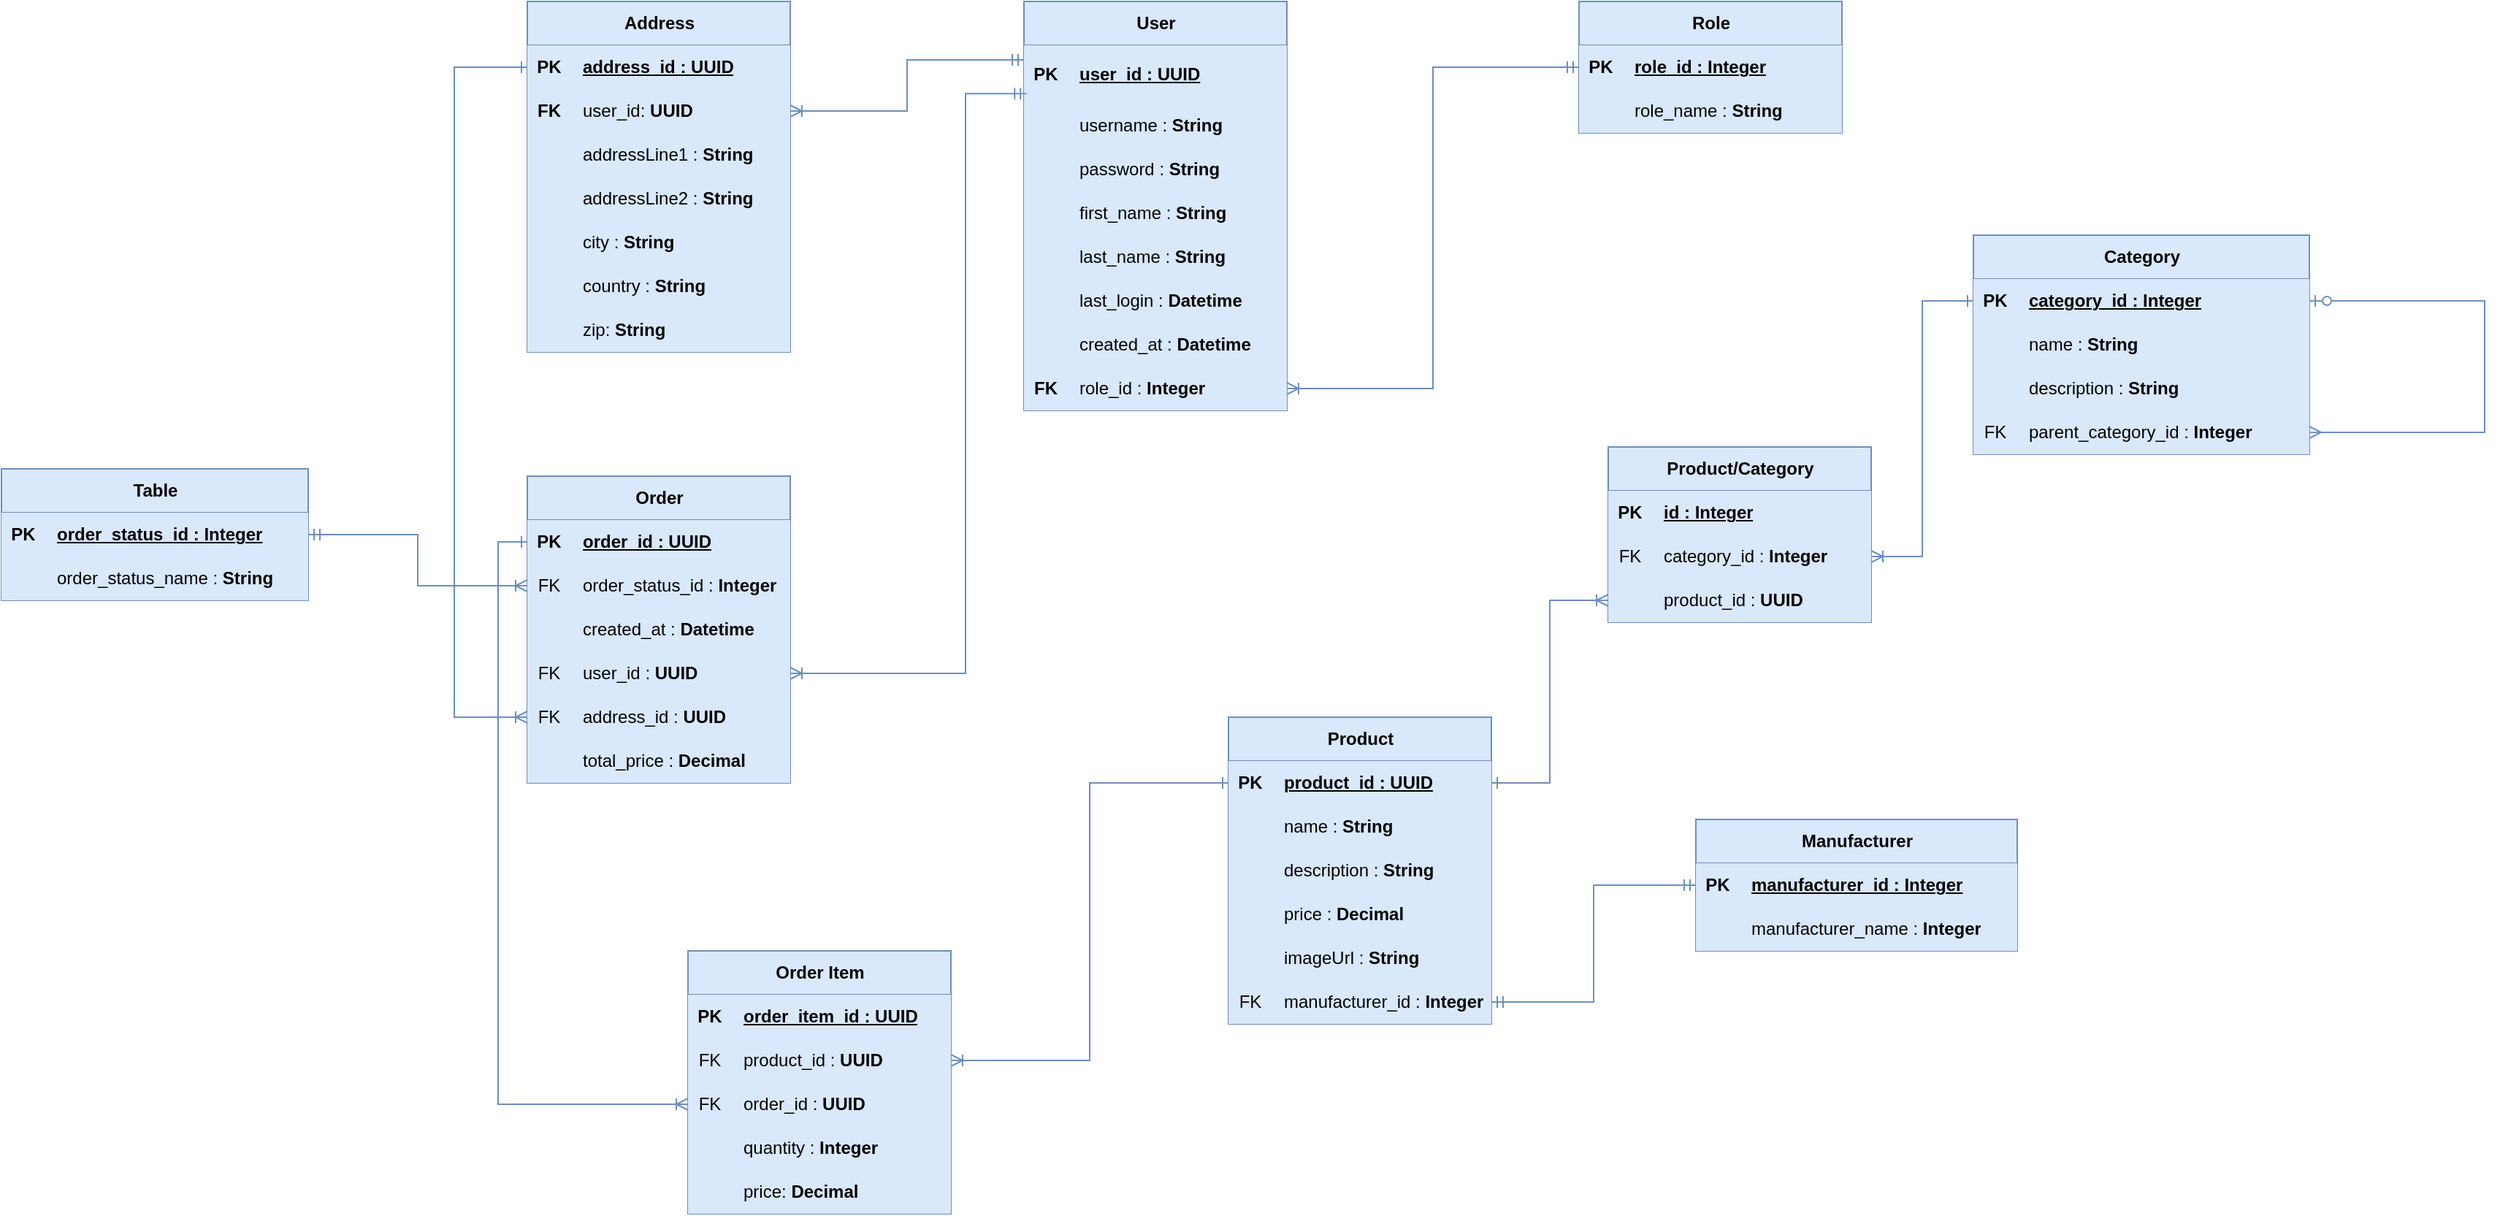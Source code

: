 <mxfile version="22.1.2" type="device">
  <diagram id="R2lEEEUBdFMjLlhIrx00" name="Page-1">
    <mxGraphModel dx="2330" dy="934" grid="1" gridSize="10" guides="1" tooltips="1" connect="1" arrows="1" fold="1" page="1" pageScale="1" pageWidth="850" pageHeight="1100" math="0" shadow="0" extFonts="Permanent Marker^https://fonts.googleapis.com/css?family=Permanent+Marker">
      <root>
        <mxCell id="0" />
        <mxCell id="1" parent="0" />
        <mxCell id="xrmhHp5twYnImBo54iN4-1" value="User" style="shape=table;startSize=30;container=1;collapsible=1;childLayout=tableLayout;fixedRows=1;rowLines=0;fontStyle=1;align=center;resizeLast=1;html=1;fillColor=#dae8fc;strokeColor=#6c8ebf;" parent="1" vertex="1">
          <mxGeometry x="80" y="100" width="180" height="280" as="geometry" />
        </mxCell>
        <mxCell id="xrmhHp5twYnImBo54iN4-2" value="" style="shape=tableRow;horizontal=0;startSize=0;swimlaneHead=0;swimlaneBody=0;fillColor=#dae8fc;collapsible=0;dropTarget=0;points=[[0,0.5],[1,0.5]];portConstraint=eastwest;top=0;left=0;right=0;bottom=1;strokeColor=#6c8ebf;" parent="xrmhHp5twYnImBo54iN4-1" vertex="1">
          <mxGeometry y="30" width="180" height="40" as="geometry" />
        </mxCell>
        <mxCell id="xrmhHp5twYnImBo54iN4-3" value="PK" style="shape=partialRectangle;connectable=0;fillColor=#dae8fc;top=0;left=0;bottom=0;right=0;fontStyle=1;overflow=hidden;whiteSpace=wrap;html=1;strokeColor=#6c8ebf;strokeWidth=3;" parent="xrmhHp5twYnImBo54iN4-2" vertex="1">
          <mxGeometry width="30" height="40" as="geometry">
            <mxRectangle width="30" height="40" as="alternateBounds" />
          </mxGeometry>
        </mxCell>
        <mxCell id="xrmhHp5twYnImBo54iN4-4" value="user_id : UUID" style="shape=partialRectangle;connectable=0;fillColor=#dae8fc;top=0;left=0;bottom=0;right=0;align=left;spacingLeft=6;fontStyle=5;overflow=hidden;whiteSpace=wrap;html=1;strokeColor=#6c8ebf;strokeWidth=3;" parent="xrmhHp5twYnImBo54iN4-2" vertex="1">
          <mxGeometry x="30" width="150" height="40" as="geometry">
            <mxRectangle width="150" height="40" as="alternateBounds" />
          </mxGeometry>
        </mxCell>
        <mxCell id="xrmhHp5twYnImBo54iN4-5" value="" style="shape=tableRow;horizontal=0;startSize=0;swimlaneHead=0;swimlaneBody=0;fillColor=#dae8fc;collapsible=0;dropTarget=0;points=[[0,0.5],[1,0.5]];portConstraint=eastwest;top=0;left=0;right=0;bottom=0;strokeColor=#6c8ebf;" parent="xrmhHp5twYnImBo54iN4-1" vertex="1">
          <mxGeometry y="70" width="180" height="30" as="geometry" />
        </mxCell>
        <mxCell id="xrmhHp5twYnImBo54iN4-6" value="" style="shape=partialRectangle;connectable=0;fillColor=#dae8fc;top=0;left=0;bottom=0;right=0;editable=1;overflow=hidden;whiteSpace=wrap;html=1;strokeColor=#6c8ebf;" parent="xrmhHp5twYnImBo54iN4-5" vertex="1">
          <mxGeometry width="30" height="30" as="geometry">
            <mxRectangle width="30" height="30" as="alternateBounds" />
          </mxGeometry>
        </mxCell>
        <mxCell id="xrmhHp5twYnImBo54iN4-7" value="username :&amp;nbsp;&lt;b&gt;String&lt;/b&gt;" style="shape=partialRectangle;connectable=0;fillColor=#dae8fc;top=0;left=0;bottom=0;right=0;align=left;spacingLeft=6;overflow=hidden;whiteSpace=wrap;html=1;strokeColor=#6c8ebf;" parent="xrmhHp5twYnImBo54iN4-5" vertex="1">
          <mxGeometry x="30" width="150" height="30" as="geometry">
            <mxRectangle width="150" height="30" as="alternateBounds" />
          </mxGeometry>
        </mxCell>
        <mxCell id="xrmhHp5twYnImBo54iN4-8" value="" style="shape=tableRow;horizontal=0;startSize=0;swimlaneHead=0;swimlaneBody=0;fillColor=#dae8fc;collapsible=0;dropTarget=0;points=[[0,0.5],[1,0.5]];portConstraint=eastwest;top=0;left=0;right=0;bottom=0;strokeColor=#6c8ebf;" parent="xrmhHp5twYnImBo54iN4-1" vertex="1">
          <mxGeometry y="100" width="180" height="30" as="geometry" />
        </mxCell>
        <mxCell id="xrmhHp5twYnImBo54iN4-9" value="" style="shape=partialRectangle;connectable=0;fillColor=#dae8fc;top=0;left=0;bottom=0;right=0;editable=1;overflow=hidden;whiteSpace=wrap;html=1;strokeColor=#6c8ebf;" parent="xrmhHp5twYnImBo54iN4-8" vertex="1">
          <mxGeometry width="30" height="30" as="geometry">
            <mxRectangle width="30" height="30" as="alternateBounds" />
          </mxGeometry>
        </mxCell>
        <mxCell id="xrmhHp5twYnImBo54iN4-10" value="password :&amp;nbsp;&lt;b&gt;String&lt;/b&gt;" style="shape=partialRectangle;connectable=0;fillColor=#dae8fc;top=0;left=0;bottom=0;right=0;align=left;spacingLeft=6;overflow=hidden;whiteSpace=wrap;html=1;strokeColor=#6c8ebf;" parent="xrmhHp5twYnImBo54iN4-8" vertex="1">
          <mxGeometry x="30" width="150" height="30" as="geometry">
            <mxRectangle width="150" height="30" as="alternateBounds" />
          </mxGeometry>
        </mxCell>
        <mxCell id="xrmhHp5twYnImBo54iN4-11" value="" style="shape=tableRow;horizontal=0;startSize=0;swimlaneHead=0;swimlaneBody=0;fillColor=#dae8fc;collapsible=0;dropTarget=0;points=[[0,0.5],[1,0.5]];portConstraint=eastwest;top=0;left=0;right=0;bottom=0;strokeColor=#6c8ebf;" parent="xrmhHp5twYnImBo54iN4-1" vertex="1">
          <mxGeometry y="130" width="180" height="30" as="geometry" />
        </mxCell>
        <mxCell id="xrmhHp5twYnImBo54iN4-12" value="" style="shape=partialRectangle;connectable=0;fillColor=#dae8fc;top=0;left=0;bottom=0;right=0;editable=1;overflow=hidden;whiteSpace=wrap;html=1;strokeColor=#6c8ebf;" parent="xrmhHp5twYnImBo54iN4-11" vertex="1">
          <mxGeometry width="30" height="30" as="geometry">
            <mxRectangle width="30" height="30" as="alternateBounds" />
          </mxGeometry>
        </mxCell>
        <mxCell id="xrmhHp5twYnImBo54iN4-13" value="first_name :&amp;nbsp;&lt;b&gt;String&lt;/b&gt;" style="shape=partialRectangle;connectable=0;fillColor=#dae8fc;top=0;left=0;bottom=0;right=0;align=left;spacingLeft=6;overflow=hidden;whiteSpace=wrap;html=1;strokeColor=#6c8ebf;" parent="xrmhHp5twYnImBo54iN4-11" vertex="1">
          <mxGeometry x="30" width="150" height="30" as="geometry">
            <mxRectangle width="150" height="30" as="alternateBounds" />
          </mxGeometry>
        </mxCell>
        <mxCell id="xrmhHp5twYnImBo54iN4-14" value="" style="shape=tableRow;horizontal=0;startSize=0;swimlaneHead=0;swimlaneBody=0;fillColor=#dae8fc;collapsible=0;dropTarget=0;points=[[0,0.5],[1,0.5]];portConstraint=eastwest;top=0;left=0;right=0;bottom=0;strokeColor=#6c8ebf;" parent="xrmhHp5twYnImBo54iN4-1" vertex="1">
          <mxGeometry y="160" width="180" height="30" as="geometry" />
        </mxCell>
        <mxCell id="xrmhHp5twYnImBo54iN4-15" value="" style="shape=partialRectangle;connectable=0;fillColor=#dae8fc;top=0;left=0;bottom=0;right=0;editable=1;overflow=hidden;whiteSpace=wrap;html=1;strokeColor=#6c8ebf;" parent="xrmhHp5twYnImBo54iN4-14" vertex="1">
          <mxGeometry width="30" height="30" as="geometry">
            <mxRectangle width="30" height="30" as="alternateBounds" />
          </mxGeometry>
        </mxCell>
        <mxCell id="xrmhHp5twYnImBo54iN4-16" value="last_name :&amp;nbsp;&lt;b&gt;String&lt;/b&gt;" style="shape=partialRectangle;connectable=0;fillColor=#dae8fc;top=0;left=0;bottom=0;right=0;align=left;spacingLeft=6;overflow=hidden;whiteSpace=wrap;html=1;strokeColor=#6c8ebf;" parent="xrmhHp5twYnImBo54iN4-14" vertex="1">
          <mxGeometry x="30" width="150" height="30" as="geometry">
            <mxRectangle width="150" height="30" as="alternateBounds" />
          </mxGeometry>
        </mxCell>
        <mxCell id="xrmhHp5twYnImBo54iN4-17" value="" style="shape=tableRow;horizontal=0;startSize=0;swimlaneHead=0;swimlaneBody=0;fillColor=#dae8fc;collapsible=0;dropTarget=0;points=[[0,0.5],[1,0.5]];portConstraint=eastwest;top=0;left=0;right=0;bottom=0;strokeColor=#6c8ebf;" parent="xrmhHp5twYnImBo54iN4-1" vertex="1">
          <mxGeometry y="190" width="180" height="30" as="geometry" />
        </mxCell>
        <mxCell id="xrmhHp5twYnImBo54iN4-18" value="" style="shape=partialRectangle;connectable=0;fillColor=#dae8fc;top=0;left=0;bottom=0;right=0;editable=1;overflow=hidden;whiteSpace=wrap;html=1;strokeColor=#6c8ebf;" parent="xrmhHp5twYnImBo54iN4-17" vertex="1">
          <mxGeometry width="30" height="30" as="geometry">
            <mxRectangle width="30" height="30" as="alternateBounds" />
          </mxGeometry>
        </mxCell>
        <mxCell id="xrmhHp5twYnImBo54iN4-19" value="last_login :&amp;nbsp;&lt;b&gt;Datetime&lt;/b&gt;" style="shape=partialRectangle;connectable=0;fillColor=#dae8fc;top=0;left=0;bottom=0;right=0;align=left;spacingLeft=6;overflow=hidden;whiteSpace=wrap;html=1;strokeColor=#6c8ebf;" parent="xrmhHp5twYnImBo54iN4-17" vertex="1">
          <mxGeometry x="30" width="150" height="30" as="geometry">
            <mxRectangle width="150" height="30" as="alternateBounds" />
          </mxGeometry>
        </mxCell>
        <mxCell id="xrmhHp5twYnImBo54iN4-20" value="" style="shape=tableRow;horizontal=0;startSize=0;swimlaneHead=0;swimlaneBody=0;fillColor=#dae8fc;collapsible=0;dropTarget=0;points=[[0,0.5],[1,0.5]];portConstraint=eastwest;top=0;left=0;right=0;bottom=0;strokeColor=#6c8ebf;" parent="xrmhHp5twYnImBo54iN4-1" vertex="1">
          <mxGeometry y="220" width="180" height="30" as="geometry" />
        </mxCell>
        <mxCell id="xrmhHp5twYnImBo54iN4-21" value="" style="shape=partialRectangle;connectable=0;fillColor=#dae8fc;top=0;left=0;bottom=0;right=0;editable=1;overflow=hidden;whiteSpace=wrap;html=1;strokeColor=#6c8ebf;" parent="xrmhHp5twYnImBo54iN4-20" vertex="1">
          <mxGeometry width="30" height="30" as="geometry">
            <mxRectangle width="30" height="30" as="alternateBounds" />
          </mxGeometry>
        </mxCell>
        <mxCell id="xrmhHp5twYnImBo54iN4-22" value="created_at :&amp;nbsp;&lt;b&gt;Datetime&lt;/b&gt;" style="shape=partialRectangle;connectable=0;fillColor=#dae8fc;top=0;left=0;bottom=0;right=0;align=left;spacingLeft=6;overflow=hidden;whiteSpace=wrap;html=1;strokeColor=#6c8ebf;" parent="xrmhHp5twYnImBo54iN4-20" vertex="1">
          <mxGeometry x="30" width="150" height="30" as="geometry">
            <mxRectangle width="150" height="30" as="alternateBounds" />
          </mxGeometry>
        </mxCell>
        <mxCell id="xrmhHp5twYnImBo54iN4-26" value="" style="shape=tableRow;horizontal=0;startSize=0;swimlaneHead=0;swimlaneBody=0;fillColor=#dae8fc;collapsible=0;dropTarget=0;points=[[0,0.5],[1,0.5]];portConstraint=eastwest;top=0;left=0;right=0;bottom=0;strokeColor=#6c8ebf;" parent="xrmhHp5twYnImBo54iN4-1" vertex="1">
          <mxGeometry y="250" width="180" height="30" as="geometry" />
        </mxCell>
        <mxCell id="xrmhHp5twYnImBo54iN4-27" value="&lt;b&gt;FK&lt;/b&gt;" style="shape=partialRectangle;connectable=0;fillColor=#dae8fc;top=0;left=0;bottom=0;right=0;editable=1;overflow=hidden;whiteSpace=wrap;html=1;strokeColor=#6c8ebf;" parent="xrmhHp5twYnImBo54iN4-26" vertex="1">
          <mxGeometry width="30" height="30" as="geometry">
            <mxRectangle width="30" height="30" as="alternateBounds" />
          </mxGeometry>
        </mxCell>
        <mxCell id="xrmhHp5twYnImBo54iN4-28" value="role_id :&amp;nbsp;&lt;b&gt;Integer&lt;/b&gt;" style="shape=partialRectangle;connectable=0;fillColor=#dae8fc;top=0;left=0;bottom=0;right=0;align=left;spacingLeft=6;overflow=hidden;whiteSpace=wrap;html=1;strokeColor=#6c8ebf;" parent="xrmhHp5twYnImBo54iN4-26" vertex="1">
          <mxGeometry x="30" width="150" height="30" as="geometry">
            <mxRectangle width="150" height="30" as="alternateBounds" />
          </mxGeometry>
        </mxCell>
        <mxCell id="W1o4C2ISxa2taqyGbJES-1" value="Role" style="shape=table;startSize=30;container=1;collapsible=1;childLayout=tableLayout;fixedRows=1;rowLines=0;fontStyle=1;align=center;resizeLast=1;html=1;fillColor=#dae8fc;strokeColor=#6c8ebf;" parent="1" vertex="1">
          <mxGeometry x="460" y="100" width="180" height="90" as="geometry" />
        </mxCell>
        <mxCell id="W1o4C2ISxa2taqyGbJES-2" value="" style="shape=tableRow;horizontal=0;startSize=0;swimlaneHead=0;swimlaneBody=0;fillColor=#dae8fc;collapsible=0;dropTarget=0;points=[[0,0.5],[1,0.5]];portConstraint=eastwest;top=0;left=0;right=0;bottom=1;strokeColor=#6c8ebf;" parent="W1o4C2ISxa2taqyGbJES-1" vertex="1">
          <mxGeometry y="30" width="180" height="30" as="geometry" />
        </mxCell>
        <mxCell id="W1o4C2ISxa2taqyGbJES-3" value="PK" style="shape=partialRectangle;connectable=0;fillColor=#dae8fc;top=0;left=0;bottom=0;right=0;fontStyle=1;overflow=hidden;whiteSpace=wrap;html=1;strokeColor=#6c8ebf;" parent="W1o4C2ISxa2taqyGbJES-2" vertex="1">
          <mxGeometry width="30" height="30" as="geometry">
            <mxRectangle width="30" height="30" as="alternateBounds" />
          </mxGeometry>
        </mxCell>
        <mxCell id="W1o4C2ISxa2taqyGbJES-4" value="role_id : Integer" style="shape=partialRectangle;connectable=0;fillColor=#dae8fc;top=0;left=0;bottom=0;right=0;align=left;spacingLeft=6;fontStyle=5;overflow=hidden;whiteSpace=wrap;html=1;strokeColor=#6c8ebf;" parent="W1o4C2ISxa2taqyGbJES-2" vertex="1">
          <mxGeometry x="30" width="150" height="30" as="geometry">
            <mxRectangle width="150" height="30" as="alternateBounds" />
          </mxGeometry>
        </mxCell>
        <mxCell id="W1o4C2ISxa2taqyGbJES-5" value="" style="shape=tableRow;horizontal=0;startSize=0;swimlaneHead=0;swimlaneBody=0;fillColor=#dae8fc;collapsible=0;dropTarget=0;points=[[0,0.5],[1,0.5]];portConstraint=eastwest;top=0;left=0;right=0;bottom=0;strokeColor=#6c8ebf;" parent="W1o4C2ISxa2taqyGbJES-1" vertex="1">
          <mxGeometry y="60" width="180" height="30" as="geometry" />
        </mxCell>
        <mxCell id="W1o4C2ISxa2taqyGbJES-6" value="" style="shape=partialRectangle;connectable=0;fillColor=#dae8fc;top=0;left=0;bottom=0;right=0;editable=1;overflow=hidden;whiteSpace=wrap;html=1;strokeColor=#6c8ebf;" parent="W1o4C2ISxa2taqyGbJES-5" vertex="1">
          <mxGeometry width="30" height="30" as="geometry">
            <mxRectangle width="30" height="30" as="alternateBounds" />
          </mxGeometry>
        </mxCell>
        <mxCell id="W1o4C2ISxa2taqyGbJES-7" value="role_name : &lt;b&gt;String&lt;/b&gt;" style="shape=partialRectangle;connectable=0;fillColor=#dae8fc;top=0;left=0;bottom=0;right=0;align=left;spacingLeft=6;overflow=hidden;whiteSpace=wrap;html=1;strokeColor=#6c8ebf;" parent="W1o4C2ISxa2taqyGbJES-5" vertex="1">
          <mxGeometry x="30" width="150" height="30" as="geometry">
            <mxRectangle width="150" height="30" as="alternateBounds" />
          </mxGeometry>
        </mxCell>
        <mxCell id="W1o4C2ISxa2taqyGbJES-14" style="edgeStyle=orthogonalEdgeStyle;rounded=0;orthogonalLoop=1;jettySize=auto;html=1;entryX=0;entryY=0.5;entryDx=0;entryDy=0;startArrow=ERoneToMany;startFill=0;endArrow=ERmandOne;endFill=0;fillColor=#dae8fc;strokeColor=#6c8ebf;" parent="1" source="xrmhHp5twYnImBo54iN4-26" target="W1o4C2ISxa2taqyGbJES-2" edge="1">
          <mxGeometry relative="1" as="geometry" />
        </mxCell>
        <mxCell id="W1o4C2ISxa2taqyGbJES-15" value="Address" style="shape=table;startSize=30;container=1;collapsible=1;childLayout=tableLayout;fixedRows=1;rowLines=0;fontStyle=1;align=center;resizeLast=1;html=1;fillColor=#dae8fc;strokeColor=#6c8ebf;" parent="1" vertex="1">
          <mxGeometry x="-260" y="100" width="180" height="240" as="geometry" />
        </mxCell>
        <mxCell id="W1o4C2ISxa2taqyGbJES-16" value="" style="shape=tableRow;horizontal=0;startSize=0;swimlaneHead=0;swimlaneBody=0;fillColor=#dae8fc;collapsible=0;dropTarget=0;points=[[0,0.5],[1,0.5]];portConstraint=eastwest;top=0;left=0;right=0;bottom=1;strokeColor=#6c8ebf;" parent="W1o4C2ISxa2taqyGbJES-15" vertex="1">
          <mxGeometry y="30" width="180" height="30" as="geometry" />
        </mxCell>
        <mxCell id="W1o4C2ISxa2taqyGbJES-17" value="PK" style="shape=partialRectangle;connectable=0;fillColor=#dae8fc;top=0;left=0;bottom=0;right=0;fontStyle=1;overflow=hidden;whiteSpace=wrap;html=1;strokeColor=#6c8ebf;" parent="W1o4C2ISxa2taqyGbJES-16" vertex="1">
          <mxGeometry width="30" height="30" as="geometry">
            <mxRectangle width="30" height="30" as="alternateBounds" />
          </mxGeometry>
        </mxCell>
        <mxCell id="W1o4C2ISxa2taqyGbJES-18" value="address_id : UUID" style="shape=partialRectangle;connectable=0;fillColor=#dae8fc;top=0;left=0;bottom=0;right=0;align=left;spacingLeft=6;fontStyle=5;overflow=hidden;whiteSpace=wrap;html=1;strokeColor=#6c8ebf;" parent="W1o4C2ISxa2taqyGbJES-16" vertex="1">
          <mxGeometry x="30" width="150" height="30" as="geometry">
            <mxRectangle width="150" height="30" as="alternateBounds" />
          </mxGeometry>
        </mxCell>
        <mxCell id="W1o4C2ISxa2taqyGbJES-19" value="" style="shape=tableRow;horizontal=0;startSize=0;swimlaneHead=0;swimlaneBody=0;fillColor=#dae8fc;collapsible=0;dropTarget=0;points=[[0,0.5],[1,0.5]];portConstraint=eastwest;top=0;left=0;right=0;bottom=0;strokeColor=#6c8ebf;" parent="W1o4C2ISxa2taqyGbJES-15" vertex="1">
          <mxGeometry y="60" width="180" height="30" as="geometry" />
        </mxCell>
        <mxCell id="W1o4C2ISxa2taqyGbJES-20" value="&lt;b&gt;FK&lt;/b&gt;" style="shape=partialRectangle;connectable=0;fillColor=#dae8fc;top=0;left=0;bottom=0;right=0;editable=1;overflow=hidden;whiteSpace=wrap;html=1;strokeColor=#6c8ebf;" parent="W1o4C2ISxa2taqyGbJES-19" vertex="1">
          <mxGeometry width="30" height="30" as="geometry">
            <mxRectangle width="30" height="30" as="alternateBounds" />
          </mxGeometry>
        </mxCell>
        <mxCell id="W1o4C2ISxa2taqyGbJES-21" value="user_id: &lt;b&gt;UUID&lt;/b&gt;" style="shape=partialRectangle;connectable=0;fillColor=#dae8fc;top=0;left=0;bottom=0;right=0;align=left;spacingLeft=6;overflow=hidden;whiteSpace=wrap;html=1;strokeColor=#6c8ebf;" parent="W1o4C2ISxa2taqyGbJES-19" vertex="1">
          <mxGeometry x="30" width="150" height="30" as="geometry">
            <mxRectangle width="150" height="30" as="alternateBounds" />
          </mxGeometry>
        </mxCell>
        <mxCell id="W1o4C2ISxa2taqyGbJES-34" value="" style="shape=tableRow;horizontal=0;startSize=0;swimlaneHead=0;swimlaneBody=0;fillColor=#dae8fc;collapsible=0;dropTarget=0;points=[[0,0.5],[1,0.5]];portConstraint=eastwest;top=0;left=0;right=0;bottom=0;strokeColor=#6c8ebf;" parent="W1o4C2ISxa2taqyGbJES-15" vertex="1">
          <mxGeometry y="90" width="180" height="30" as="geometry" />
        </mxCell>
        <mxCell id="W1o4C2ISxa2taqyGbJES-35" value="" style="shape=partialRectangle;connectable=0;fillColor=#dae8fc;top=0;left=0;bottom=0;right=0;editable=1;overflow=hidden;whiteSpace=wrap;html=1;strokeColor=#6c8ebf;" parent="W1o4C2ISxa2taqyGbJES-34" vertex="1">
          <mxGeometry width="30" height="30" as="geometry">
            <mxRectangle width="30" height="30" as="alternateBounds" />
          </mxGeometry>
        </mxCell>
        <mxCell id="W1o4C2ISxa2taqyGbJES-36" value="addressLine1 : &lt;b&gt;String&lt;/b&gt;" style="shape=partialRectangle;connectable=0;fillColor=#dae8fc;top=0;left=0;bottom=0;right=0;align=left;spacingLeft=6;overflow=hidden;whiteSpace=wrap;html=1;strokeColor=#6c8ebf;" parent="W1o4C2ISxa2taqyGbJES-34" vertex="1">
          <mxGeometry x="30" width="150" height="30" as="geometry">
            <mxRectangle width="150" height="30" as="alternateBounds" />
          </mxGeometry>
        </mxCell>
        <mxCell id="W1o4C2ISxa2taqyGbJES-22" value="" style="shape=tableRow;horizontal=0;startSize=0;swimlaneHead=0;swimlaneBody=0;fillColor=#dae8fc;collapsible=0;dropTarget=0;points=[[0,0.5],[1,0.5]];portConstraint=eastwest;top=0;left=0;right=0;bottom=0;strokeColor=#6c8ebf;" parent="W1o4C2ISxa2taqyGbJES-15" vertex="1">
          <mxGeometry y="120" width="180" height="30" as="geometry" />
        </mxCell>
        <mxCell id="W1o4C2ISxa2taqyGbJES-23" value="" style="shape=partialRectangle;connectable=0;fillColor=#dae8fc;top=0;left=0;bottom=0;right=0;editable=1;overflow=hidden;whiteSpace=wrap;html=1;strokeColor=#6c8ebf;" parent="W1o4C2ISxa2taqyGbJES-22" vertex="1">
          <mxGeometry width="30" height="30" as="geometry">
            <mxRectangle width="30" height="30" as="alternateBounds" />
          </mxGeometry>
        </mxCell>
        <mxCell id="W1o4C2ISxa2taqyGbJES-24" value="addressLine2 : &lt;b&gt;String&lt;/b&gt;" style="shape=partialRectangle;connectable=0;fillColor=#dae8fc;top=0;left=0;bottom=0;right=0;align=left;spacingLeft=6;overflow=hidden;whiteSpace=wrap;html=1;strokeColor=#6c8ebf;" parent="W1o4C2ISxa2taqyGbJES-22" vertex="1">
          <mxGeometry x="30" width="150" height="30" as="geometry">
            <mxRectangle width="150" height="30" as="alternateBounds" />
          </mxGeometry>
        </mxCell>
        <mxCell id="W1o4C2ISxa2taqyGbJES-25" value="" style="shape=tableRow;horizontal=0;startSize=0;swimlaneHead=0;swimlaneBody=0;fillColor=#dae8fc;collapsible=0;dropTarget=0;points=[[0,0.5],[1,0.5]];portConstraint=eastwest;top=0;left=0;right=0;bottom=0;strokeColor=#6c8ebf;" parent="W1o4C2ISxa2taqyGbJES-15" vertex="1">
          <mxGeometry y="150" width="180" height="30" as="geometry" />
        </mxCell>
        <mxCell id="W1o4C2ISxa2taqyGbJES-26" value="" style="shape=partialRectangle;connectable=0;fillColor=#dae8fc;top=0;left=0;bottom=0;right=0;editable=1;overflow=hidden;whiteSpace=wrap;html=1;strokeColor=#6c8ebf;" parent="W1o4C2ISxa2taqyGbJES-25" vertex="1">
          <mxGeometry width="30" height="30" as="geometry">
            <mxRectangle width="30" height="30" as="alternateBounds" />
          </mxGeometry>
        </mxCell>
        <mxCell id="W1o4C2ISxa2taqyGbJES-27" value="city : &lt;b&gt;String&lt;/b&gt;" style="shape=partialRectangle;connectable=0;fillColor=#dae8fc;top=0;left=0;bottom=0;right=0;align=left;spacingLeft=6;overflow=hidden;whiteSpace=wrap;html=1;strokeColor=#6c8ebf;" parent="W1o4C2ISxa2taqyGbJES-25" vertex="1">
          <mxGeometry x="30" width="150" height="30" as="geometry">
            <mxRectangle width="150" height="30" as="alternateBounds" />
          </mxGeometry>
        </mxCell>
        <mxCell id="W1o4C2ISxa2taqyGbJES-28" value="" style="shape=tableRow;horizontal=0;startSize=0;swimlaneHead=0;swimlaneBody=0;fillColor=#dae8fc;collapsible=0;dropTarget=0;points=[[0,0.5],[1,0.5]];portConstraint=eastwest;top=0;left=0;right=0;bottom=0;strokeColor=#6c8ebf;" parent="W1o4C2ISxa2taqyGbJES-15" vertex="1">
          <mxGeometry y="180" width="180" height="30" as="geometry" />
        </mxCell>
        <mxCell id="W1o4C2ISxa2taqyGbJES-29" value="" style="shape=partialRectangle;connectable=0;fillColor=#dae8fc;top=0;left=0;bottom=0;right=0;editable=1;overflow=hidden;whiteSpace=wrap;html=1;strokeColor=#6c8ebf;" parent="W1o4C2ISxa2taqyGbJES-28" vertex="1">
          <mxGeometry width="30" height="30" as="geometry">
            <mxRectangle width="30" height="30" as="alternateBounds" />
          </mxGeometry>
        </mxCell>
        <mxCell id="W1o4C2ISxa2taqyGbJES-30" value="country : &lt;b&gt;String&lt;/b&gt;" style="shape=partialRectangle;connectable=0;fillColor=#dae8fc;top=0;left=0;bottom=0;right=0;align=left;spacingLeft=6;overflow=hidden;whiteSpace=wrap;html=1;strokeColor=#6c8ebf;" parent="W1o4C2ISxa2taqyGbJES-28" vertex="1">
          <mxGeometry x="30" width="150" height="30" as="geometry">
            <mxRectangle width="150" height="30" as="alternateBounds" />
          </mxGeometry>
        </mxCell>
        <mxCell id="W1o4C2ISxa2taqyGbJES-31" value="" style="shape=tableRow;horizontal=0;startSize=0;swimlaneHead=0;swimlaneBody=0;fillColor=#dae8fc;collapsible=0;dropTarget=0;points=[[0,0.5],[1,0.5]];portConstraint=eastwest;top=0;left=0;right=0;bottom=0;strokeColor=#6c8ebf;" parent="W1o4C2ISxa2taqyGbJES-15" vertex="1">
          <mxGeometry y="210" width="180" height="30" as="geometry" />
        </mxCell>
        <mxCell id="W1o4C2ISxa2taqyGbJES-32" value="" style="shape=partialRectangle;connectable=0;fillColor=#dae8fc;top=0;left=0;bottom=0;right=0;editable=1;overflow=hidden;whiteSpace=wrap;html=1;strokeColor=#6c8ebf;" parent="W1o4C2ISxa2taqyGbJES-31" vertex="1">
          <mxGeometry width="30" height="30" as="geometry">
            <mxRectangle width="30" height="30" as="alternateBounds" />
          </mxGeometry>
        </mxCell>
        <mxCell id="W1o4C2ISxa2taqyGbJES-33" value="zip: &lt;b&gt;String&lt;/b&gt;" style="shape=partialRectangle;connectable=0;fillColor=#dae8fc;top=0;left=0;bottom=0;right=0;align=left;spacingLeft=6;overflow=hidden;whiteSpace=wrap;html=1;strokeColor=#6c8ebf;" parent="W1o4C2ISxa2taqyGbJES-31" vertex="1">
          <mxGeometry x="30" width="150" height="30" as="geometry">
            <mxRectangle width="150" height="30" as="alternateBounds" />
          </mxGeometry>
        </mxCell>
        <mxCell id="W1o4C2ISxa2taqyGbJES-37" style="edgeStyle=orthogonalEdgeStyle;rounded=0;orthogonalLoop=1;jettySize=auto;html=1;startArrow=ERoneToMany;startFill=0;endArrow=ERmandOne;endFill=0;fillColor=#dae8fc;strokeColor=#6c8ebf;" parent="1" source="W1o4C2ISxa2taqyGbJES-19" target="xrmhHp5twYnImBo54iN4-2" edge="1">
          <mxGeometry relative="1" as="geometry">
            <Array as="points">
              <mxPoint y="175" />
              <mxPoint y="140" />
            </Array>
          </mxGeometry>
        </mxCell>
        <mxCell id="W1o4C2ISxa2taqyGbJES-39" value="Order" style="shape=table;startSize=30;container=1;collapsible=1;childLayout=tableLayout;fixedRows=1;rowLines=0;fontStyle=1;align=center;resizeLast=1;html=1;fillColor=#dae8fc;strokeColor=#6c8ebf;" parent="1" vertex="1">
          <mxGeometry x="-260" y="425" width="180" height="210" as="geometry" />
        </mxCell>
        <mxCell id="W1o4C2ISxa2taqyGbJES-40" value="" style="shape=tableRow;horizontal=0;startSize=0;swimlaneHead=0;swimlaneBody=0;fillColor=#dae8fc;collapsible=0;dropTarget=0;points=[[0,0.5],[1,0.5]];portConstraint=eastwest;top=0;left=0;right=0;bottom=1;strokeColor=#6c8ebf;" parent="W1o4C2ISxa2taqyGbJES-39" vertex="1">
          <mxGeometry y="30" width="180" height="30" as="geometry" />
        </mxCell>
        <mxCell id="W1o4C2ISxa2taqyGbJES-41" value="PK" style="shape=partialRectangle;connectable=0;fillColor=#dae8fc;top=0;left=0;bottom=0;right=0;fontStyle=1;overflow=hidden;whiteSpace=wrap;html=1;strokeColor=#6c8ebf;" parent="W1o4C2ISxa2taqyGbJES-40" vertex="1">
          <mxGeometry width="30" height="30" as="geometry">
            <mxRectangle width="30" height="30" as="alternateBounds" />
          </mxGeometry>
        </mxCell>
        <mxCell id="W1o4C2ISxa2taqyGbJES-42" value="order_id : UUID" style="shape=partialRectangle;connectable=0;fillColor=#dae8fc;top=0;left=0;bottom=0;right=0;align=left;spacingLeft=6;fontStyle=5;overflow=hidden;whiteSpace=wrap;html=1;strokeColor=#6c8ebf;" parent="W1o4C2ISxa2taqyGbJES-40" vertex="1">
          <mxGeometry x="30" width="150" height="30" as="geometry">
            <mxRectangle width="150" height="30" as="alternateBounds" />
          </mxGeometry>
        </mxCell>
        <mxCell id="W1o4C2ISxa2taqyGbJES-43" value="" style="shape=tableRow;horizontal=0;startSize=0;swimlaneHead=0;swimlaneBody=0;fillColor=#dae8fc;collapsible=0;dropTarget=0;points=[[0,0.5],[1,0.5]];portConstraint=eastwest;top=0;left=0;right=0;bottom=0;strokeColor=#6c8ebf;" parent="W1o4C2ISxa2taqyGbJES-39" vertex="1">
          <mxGeometry y="60" width="180" height="30" as="geometry" />
        </mxCell>
        <mxCell id="W1o4C2ISxa2taqyGbJES-44" value="FK" style="shape=partialRectangle;connectable=0;fillColor=#dae8fc;top=0;left=0;bottom=0;right=0;editable=1;overflow=hidden;whiteSpace=wrap;html=1;strokeColor=#6c8ebf;" parent="W1o4C2ISxa2taqyGbJES-43" vertex="1">
          <mxGeometry width="30" height="30" as="geometry">
            <mxRectangle width="30" height="30" as="alternateBounds" />
          </mxGeometry>
        </mxCell>
        <mxCell id="W1o4C2ISxa2taqyGbJES-45" value="order_status_id : &lt;b&gt;Integer&lt;/b&gt;" style="shape=partialRectangle;connectable=0;fillColor=#dae8fc;top=0;left=0;bottom=0;right=0;align=left;spacingLeft=6;overflow=hidden;whiteSpace=wrap;html=1;strokeColor=#6c8ebf;" parent="W1o4C2ISxa2taqyGbJES-43" vertex="1">
          <mxGeometry x="30" width="150" height="30" as="geometry">
            <mxRectangle width="150" height="30" as="alternateBounds" />
          </mxGeometry>
        </mxCell>
        <mxCell id="W1o4C2ISxa2taqyGbJES-46" value="" style="shape=tableRow;horizontal=0;startSize=0;swimlaneHead=0;swimlaneBody=0;fillColor=#dae8fc;collapsible=0;dropTarget=0;points=[[0,0.5],[1,0.5]];portConstraint=eastwest;top=0;left=0;right=0;bottom=0;strokeColor=#6c8ebf;" parent="W1o4C2ISxa2taqyGbJES-39" vertex="1">
          <mxGeometry y="90" width="180" height="30" as="geometry" />
        </mxCell>
        <mxCell id="W1o4C2ISxa2taqyGbJES-47" value="" style="shape=partialRectangle;connectable=0;fillColor=#dae8fc;top=0;left=0;bottom=0;right=0;editable=1;overflow=hidden;whiteSpace=wrap;html=1;strokeColor=#6c8ebf;" parent="W1o4C2ISxa2taqyGbJES-46" vertex="1">
          <mxGeometry width="30" height="30" as="geometry">
            <mxRectangle width="30" height="30" as="alternateBounds" />
          </mxGeometry>
        </mxCell>
        <mxCell id="W1o4C2ISxa2taqyGbJES-48" value="created_at : &lt;b&gt;Datetime&lt;/b&gt;" style="shape=partialRectangle;connectable=0;fillColor=#dae8fc;top=0;left=0;bottom=0;right=0;align=left;spacingLeft=6;overflow=hidden;whiteSpace=wrap;html=1;strokeColor=#6c8ebf;" parent="W1o4C2ISxa2taqyGbJES-46" vertex="1">
          <mxGeometry x="30" width="150" height="30" as="geometry">
            <mxRectangle width="150" height="30" as="alternateBounds" />
          </mxGeometry>
        </mxCell>
        <mxCell id="W1o4C2ISxa2taqyGbJES-66" value="" style="shape=tableRow;horizontal=0;startSize=0;swimlaneHead=0;swimlaneBody=0;fillColor=#dae8fc;collapsible=0;dropTarget=0;points=[[0,0.5],[1,0.5]];portConstraint=eastwest;top=0;left=0;right=0;bottom=0;strokeColor=#6c8ebf;" parent="W1o4C2ISxa2taqyGbJES-39" vertex="1">
          <mxGeometry y="120" width="180" height="30" as="geometry" />
        </mxCell>
        <mxCell id="W1o4C2ISxa2taqyGbJES-67" value="FK" style="shape=partialRectangle;connectable=0;fillColor=#dae8fc;top=0;left=0;bottom=0;right=0;editable=1;overflow=hidden;whiteSpace=wrap;html=1;strokeColor=#6c8ebf;" parent="W1o4C2ISxa2taqyGbJES-66" vertex="1">
          <mxGeometry width="30" height="30" as="geometry">
            <mxRectangle width="30" height="30" as="alternateBounds" />
          </mxGeometry>
        </mxCell>
        <mxCell id="W1o4C2ISxa2taqyGbJES-68" value="user_id : &lt;b&gt;UUID&lt;/b&gt;" style="shape=partialRectangle;connectable=0;fillColor=#dae8fc;top=0;left=0;bottom=0;right=0;align=left;spacingLeft=6;overflow=hidden;whiteSpace=wrap;html=1;strokeColor=#6c8ebf;" parent="W1o4C2ISxa2taqyGbJES-66" vertex="1">
          <mxGeometry x="30" width="150" height="30" as="geometry">
            <mxRectangle width="150" height="30" as="alternateBounds" />
          </mxGeometry>
        </mxCell>
        <mxCell id="W1o4C2ISxa2taqyGbJES-127" value="" style="shape=tableRow;horizontal=0;startSize=0;swimlaneHead=0;swimlaneBody=0;fillColor=#dae8fc;collapsible=0;dropTarget=0;points=[[0,0.5],[1,0.5]];portConstraint=eastwest;top=0;left=0;right=0;bottom=0;strokeColor=#6c8ebf;" parent="W1o4C2ISxa2taqyGbJES-39" vertex="1">
          <mxGeometry y="150" width="180" height="30" as="geometry" />
        </mxCell>
        <mxCell id="W1o4C2ISxa2taqyGbJES-128" value="FK" style="shape=partialRectangle;connectable=0;fillColor=#dae8fc;top=0;left=0;bottom=0;right=0;editable=1;overflow=hidden;whiteSpace=wrap;html=1;strokeColor=#6c8ebf;" parent="W1o4C2ISxa2taqyGbJES-127" vertex="1">
          <mxGeometry width="30" height="30" as="geometry">
            <mxRectangle width="30" height="30" as="alternateBounds" />
          </mxGeometry>
        </mxCell>
        <mxCell id="W1o4C2ISxa2taqyGbJES-129" value="address_id : &lt;b&gt;UUID&lt;/b&gt;" style="shape=partialRectangle;connectable=0;fillColor=#dae8fc;top=0;left=0;bottom=0;right=0;align=left;spacingLeft=6;overflow=hidden;whiteSpace=wrap;html=1;strokeColor=#6c8ebf;" parent="W1o4C2ISxa2taqyGbJES-127" vertex="1">
          <mxGeometry x="30" width="150" height="30" as="geometry">
            <mxRectangle width="150" height="30" as="alternateBounds" />
          </mxGeometry>
        </mxCell>
        <mxCell id="W1o4C2ISxa2taqyGbJES-133" value="" style="shape=tableRow;horizontal=0;startSize=0;swimlaneHead=0;swimlaneBody=0;fillColor=#dae8fc;collapsible=0;dropTarget=0;points=[[0,0.5],[1,0.5]];portConstraint=eastwest;top=0;left=0;right=0;bottom=0;strokeColor=#6c8ebf;" parent="W1o4C2ISxa2taqyGbJES-39" vertex="1">
          <mxGeometry y="180" width="180" height="30" as="geometry" />
        </mxCell>
        <mxCell id="W1o4C2ISxa2taqyGbJES-134" value="" style="shape=partialRectangle;connectable=0;fillColor=#dae8fc;top=0;left=0;bottom=0;right=0;editable=1;overflow=hidden;whiteSpace=wrap;html=1;strokeColor=#6c8ebf;" parent="W1o4C2ISxa2taqyGbJES-133" vertex="1">
          <mxGeometry width="30" height="30" as="geometry">
            <mxRectangle width="30" height="30" as="alternateBounds" />
          </mxGeometry>
        </mxCell>
        <mxCell id="W1o4C2ISxa2taqyGbJES-135" value="total_price : &lt;b&gt;Decimal&lt;/b&gt;" style="shape=partialRectangle;connectable=0;fillColor=#dae8fc;top=0;left=0;bottom=0;right=0;align=left;spacingLeft=6;overflow=hidden;whiteSpace=wrap;html=1;strokeColor=#6c8ebf;" parent="W1o4C2ISxa2taqyGbJES-133" vertex="1">
          <mxGeometry x="30" width="150" height="30" as="geometry">
            <mxRectangle width="150" height="30" as="alternateBounds" />
          </mxGeometry>
        </mxCell>
        <mxCell id="W1o4C2ISxa2taqyGbJES-52" value="Table" style="shape=table;startSize=30;container=1;collapsible=1;childLayout=tableLayout;fixedRows=1;rowLines=0;fontStyle=1;align=center;resizeLast=1;html=1;fillColor=#dae8fc;strokeColor=#6c8ebf;" parent="1" vertex="1">
          <mxGeometry x="-620" y="420" width="210" height="90" as="geometry" />
        </mxCell>
        <mxCell id="W1o4C2ISxa2taqyGbJES-53" value="" style="shape=tableRow;horizontal=0;startSize=0;swimlaneHead=0;swimlaneBody=0;fillColor=#dae8fc;collapsible=0;dropTarget=0;points=[[0,0.5],[1,0.5]];portConstraint=eastwest;top=0;left=0;right=0;bottom=1;strokeColor=#6c8ebf;" parent="W1o4C2ISxa2taqyGbJES-52" vertex="1">
          <mxGeometry y="30" width="210" height="30" as="geometry" />
        </mxCell>
        <mxCell id="W1o4C2ISxa2taqyGbJES-54" value="PK" style="shape=partialRectangle;connectable=0;fillColor=#dae8fc;top=0;left=0;bottom=0;right=0;fontStyle=1;overflow=hidden;whiteSpace=wrap;html=1;strokeColor=#6c8ebf;" parent="W1o4C2ISxa2taqyGbJES-53" vertex="1">
          <mxGeometry width="30" height="30" as="geometry">
            <mxRectangle width="30" height="30" as="alternateBounds" />
          </mxGeometry>
        </mxCell>
        <mxCell id="W1o4C2ISxa2taqyGbJES-55" value="order_status_id : Integer" style="shape=partialRectangle;connectable=0;fillColor=#dae8fc;top=0;left=0;bottom=0;right=0;align=left;spacingLeft=6;fontStyle=5;overflow=hidden;whiteSpace=wrap;html=1;strokeColor=#6c8ebf;" parent="W1o4C2ISxa2taqyGbJES-53" vertex="1">
          <mxGeometry x="30" width="180" height="30" as="geometry">
            <mxRectangle width="180" height="30" as="alternateBounds" />
          </mxGeometry>
        </mxCell>
        <mxCell id="W1o4C2ISxa2taqyGbJES-56" value="" style="shape=tableRow;horizontal=0;startSize=0;swimlaneHead=0;swimlaneBody=0;fillColor=#dae8fc;collapsible=0;dropTarget=0;points=[[0,0.5],[1,0.5]];portConstraint=eastwest;top=0;left=0;right=0;bottom=0;strokeColor=#6c8ebf;" parent="W1o4C2ISxa2taqyGbJES-52" vertex="1">
          <mxGeometry y="60" width="210" height="30" as="geometry" />
        </mxCell>
        <mxCell id="W1o4C2ISxa2taqyGbJES-57" value="" style="shape=partialRectangle;connectable=0;fillColor=#dae8fc;top=0;left=0;bottom=0;right=0;editable=1;overflow=hidden;whiteSpace=wrap;html=1;strokeColor=#6c8ebf;" parent="W1o4C2ISxa2taqyGbJES-56" vertex="1">
          <mxGeometry width="30" height="30" as="geometry">
            <mxRectangle width="30" height="30" as="alternateBounds" />
          </mxGeometry>
        </mxCell>
        <mxCell id="W1o4C2ISxa2taqyGbJES-58" value="order_status_name : &lt;b&gt;String&lt;/b&gt;" style="shape=partialRectangle;connectable=0;fillColor=#dae8fc;top=0;left=0;bottom=0;right=0;align=left;spacingLeft=6;overflow=hidden;whiteSpace=wrap;html=1;strokeColor=#6c8ebf;" parent="W1o4C2ISxa2taqyGbJES-56" vertex="1">
          <mxGeometry x="30" width="180" height="30" as="geometry">
            <mxRectangle width="180" height="30" as="alternateBounds" />
          </mxGeometry>
        </mxCell>
        <mxCell id="W1o4C2ISxa2taqyGbJES-65" style="edgeStyle=orthogonalEdgeStyle;rounded=0;orthogonalLoop=1;jettySize=auto;html=1;entryX=1;entryY=0.5;entryDx=0;entryDy=0;startArrow=ERoneToMany;startFill=0;endArrow=ERmandOne;endFill=0;fillColor=#dae8fc;strokeColor=#6c8ebf;" parent="1" source="W1o4C2ISxa2taqyGbJES-43" target="W1o4C2ISxa2taqyGbJES-53" edge="1">
          <mxGeometry relative="1" as="geometry" />
        </mxCell>
        <mxCell id="W1o4C2ISxa2taqyGbJES-70" style="edgeStyle=orthogonalEdgeStyle;rounded=0;orthogonalLoop=1;jettySize=auto;html=1;entryX=0.009;entryY=0.827;entryDx=0;entryDy=0;entryPerimeter=0;endArrow=ERmandOne;endFill=0;startArrow=ERoneToMany;startFill=0;fillColor=#dae8fc;strokeColor=#6c8ebf;" parent="1" source="W1o4C2ISxa2taqyGbJES-66" target="xrmhHp5twYnImBo54iN4-2" edge="1">
          <mxGeometry relative="1" as="geometry">
            <mxPoint x="30" y="560.0" as="targetPoint" />
            <Array as="points">
              <mxPoint x="40" y="560" />
              <mxPoint x="40" y="163" />
            </Array>
          </mxGeometry>
        </mxCell>
        <mxCell id="W1o4C2ISxa2taqyGbJES-71" value="Product" style="shape=table;startSize=30;container=1;collapsible=1;childLayout=tableLayout;fixedRows=1;rowLines=0;fontStyle=1;align=center;resizeLast=1;html=1;fillColor=#dae8fc;strokeColor=#6c8ebf;" parent="1" vertex="1">
          <mxGeometry x="220" y="590" width="180" height="210" as="geometry" />
        </mxCell>
        <mxCell id="W1o4C2ISxa2taqyGbJES-72" value="" style="shape=tableRow;horizontal=0;startSize=0;swimlaneHead=0;swimlaneBody=0;fillColor=#dae8fc;collapsible=0;dropTarget=0;points=[[0,0.5],[1,0.5]];portConstraint=eastwest;top=0;left=0;right=0;bottom=1;strokeColor=#6c8ebf;" parent="W1o4C2ISxa2taqyGbJES-71" vertex="1">
          <mxGeometry y="30" width="180" height="30" as="geometry" />
        </mxCell>
        <mxCell id="W1o4C2ISxa2taqyGbJES-73" value="PK" style="shape=partialRectangle;connectable=0;fillColor=#dae8fc;top=0;left=0;bottom=0;right=0;fontStyle=1;overflow=hidden;whiteSpace=wrap;html=1;strokeColor=#6c8ebf;" parent="W1o4C2ISxa2taqyGbJES-72" vertex="1">
          <mxGeometry width="30" height="30" as="geometry">
            <mxRectangle width="30" height="30" as="alternateBounds" />
          </mxGeometry>
        </mxCell>
        <mxCell id="W1o4C2ISxa2taqyGbJES-74" value="product_id : UUID" style="shape=partialRectangle;connectable=0;fillColor=#dae8fc;top=0;left=0;bottom=0;right=0;align=left;spacingLeft=6;fontStyle=5;overflow=hidden;whiteSpace=wrap;html=1;strokeColor=#6c8ebf;" parent="W1o4C2ISxa2taqyGbJES-72" vertex="1">
          <mxGeometry x="30" width="150" height="30" as="geometry">
            <mxRectangle width="150" height="30" as="alternateBounds" />
          </mxGeometry>
        </mxCell>
        <mxCell id="W1o4C2ISxa2taqyGbJES-75" value="" style="shape=tableRow;horizontal=0;startSize=0;swimlaneHead=0;swimlaneBody=0;fillColor=#dae8fc;collapsible=0;dropTarget=0;points=[[0,0.5],[1,0.5]];portConstraint=eastwest;top=0;left=0;right=0;bottom=0;strokeColor=#6c8ebf;" parent="W1o4C2ISxa2taqyGbJES-71" vertex="1">
          <mxGeometry y="60" width="180" height="30" as="geometry" />
        </mxCell>
        <mxCell id="W1o4C2ISxa2taqyGbJES-76" value="" style="shape=partialRectangle;connectable=0;fillColor=#dae8fc;top=0;left=0;bottom=0;right=0;editable=1;overflow=hidden;whiteSpace=wrap;html=1;strokeColor=#6c8ebf;" parent="W1o4C2ISxa2taqyGbJES-75" vertex="1">
          <mxGeometry width="30" height="30" as="geometry">
            <mxRectangle width="30" height="30" as="alternateBounds" />
          </mxGeometry>
        </mxCell>
        <mxCell id="W1o4C2ISxa2taqyGbJES-77" value="name : &lt;b&gt;String&lt;/b&gt;" style="shape=partialRectangle;connectable=0;fillColor=#dae8fc;top=0;left=0;bottom=0;right=0;align=left;spacingLeft=6;overflow=hidden;whiteSpace=wrap;html=1;strokeColor=#6c8ebf;" parent="W1o4C2ISxa2taqyGbJES-75" vertex="1">
          <mxGeometry x="30" width="150" height="30" as="geometry">
            <mxRectangle width="150" height="30" as="alternateBounds" />
          </mxGeometry>
        </mxCell>
        <mxCell id="W1o4C2ISxa2taqyGbJES-78" value="" style="shape=tableRow;horizontal=0;startSize=0;swimlaneHead=0;swimlaneBody=0;fillColor=#dae8fc;collapsible=0;dropTarget=0;points=[[0,0.5],[1,0.5]];portConstraint=eastwest;top=0;left=0;right=0;bottom=0;strokeColor=#6c8ebf;" parent="W1o4C2ISxa2taqyGbJES-71" vertex="1">
          <mxGeometry y="90" width="180" height="30" as="geometry" />
        </mxCell>
        <mxCell id="W1o4C2ISxa2taqyGbJES-79" value="" style="shape=partialRectangle;connectable=0;fillColor=#dae8fc;top=0;left=0;bottom=0;right=0;editable=1;overflow=hidden;whiteSpace=wrap;html=1;strokeColor=#6c8ebf;" parent="W1o4C2ISxa2taqyGbJES-78" vertex="1">
          <mxGeometry width="30" height="30" as="geometry">
            <mxRectangle width="30" height="30" as="alternateBounds" />
          </mxGeometry>
        </mxCell>
        <mxCell id="W1o4C2ISxa2taqyGbJES-80" value="description : &lt;b&gt;String&lt;/b&gt;" style="shape=partialRectangle;connectable=0;fillColor=#dae8fc;top=0;left=0;bottom=0;right=0;align=left;spacingLeft=6;overflow=hidden;whiteSpace=wrap;html=1;strokeColor=#6c8ebf;" parent="W1o4C2ISxa2taqyGbJES-78" vertex="1">
          <mxGeometry x="30" width="150" height="30" as="geometry">
            <mxRectangle width="150" height="30" as="alternateBounds" />
          </mxGeometry>
        </mxCell>
        <mxCell id="W1o4C2ISxa2taqyGbJES-81" value="" style="shape=tableRow;horizontal=0;startSize=0;swimlaneHead=0;swimlaneBody=0;fillColor=#dae8fc;collapsible=0;dropTarget=0;points=[[0,0.5],[1,0.5]];portConstraint=eastwest;top=0;left=0;right=0;bottom=0;strokeColor=#6c8ebf;" parent="W1o4C2ISxa2taqyGbJES-71" vertex="1">
          <mxGeometry y="120" width="180" height="30" as="geometry" />
        </mxCell>
        <mxCell id="W1o4C2ISxa2taqyGbJES-82" value="" style="shape=partialRectangle;connectable=0;fillColor=#dae8fc;top=0;left=0;bottom=0;right=0;editable=1;overflow=hidden;whiteSpace=wrap;html=1;strokeColor=#6c8ebf;" parent="W1o4C2ISxa2taqyGbJES-81" vertex="1">
          <mxGeometry width="30" height="30" as="geometry">
            <mxRectangle width="30" height="30" as="alternateBounds" />
          </mxGeometry>
        </mxCell>
        <mxCell id="W1o4C2ISxa2taqyGbJES-83" value="price : &lt;b&gt;Decimal&lt;/b&gt;" style="shape=partialRectangle;connectable=0;fillColor=#dae8fc;top=0;left=0;bottom=0;right=0;align=left;spacingLeft=6;overflow=hidden;whiteSpace=wrap;html=1;strokeColor=#6c8ebf;" parent="W1o4C2ISxa2taqyGbJES-81" vertex="1">
          <mxGeometry x="30" width="150" height="30" as="geometry">
            <mxRectangle width="150" height="30" as="alternateBounds" />
          </mxGeometry>
        </mxCell>
        <mxCell id="W1o4C2ISxa2taqyGbJES-84" value="" style="shape=tableRow;horizontal=0;startSize=0;swimlaneHead=0;swimlaneBody=0;fillColor=#dae8fc;collapsible=0;dropTarget=0;points=[[0,0.5],[1,0.5]];portConstraint=eastwest;top=0;left=0;right=0;bottom=0;strokeColor=#6c8ebf;" parent="W1o4C2ISxa2taqyGbJES-71" vertex="1">
          <mxGeometry y="150" width="180" height="30" as="geometry" />
        </mxCell>
        <mxCell id="W1o4C2ISxa2taqyGbJES-85" value="" style="shape=partialRectangle;connectable=0;fillColor=#dae8fc;top=0;left=0;bottom=0;right=0;editable=1;overflow=hidden;whiteSpace=wrap;html=1;strokeColor=#6c8ebf;" parent="W1o4C2ISxa2taqyGbJES-84" vertex="1">
          <mxGeometry width="30" height="30" as="geometry">
            <mxRectangle width="30" height="30" as="alternateBounds" />
          </mxGeometry>
        </mxCell>
        <mxCell id="W1o4C2ISxa2taqyGbJES-86" value="imageUrl : &lt;b&gt;String&lt;/b&gt;" style="shape=partialRectangle;connectable=0;fillColor=#dae8fc;top=0;left=0;bottom=0;right=0;align=left;spacingLeft=6;overflow=hidden;whiteSpace=wrap;html=1;strokeColor=#6c8ebf;" parent="W1o4C2ISxa2taqyGbJES-84" vertex="1">
          <mxGeometry x="30" width="150" height="30" as="geometry">
            <mxRectangle width="150" height="30" as="alternateBounds" />
          </mxGeometry>
        </mxCell>
        <mxCell id="W1o4C2ISxa2taqyGbJES-87" value="" style="shape=tableRow;horizontal=0;startSize=0;swimlaneHead=0;swimlaneBody=0;fillColor=#dae8fc;collapsible=0;dropTarget=0;points=[[0,0.5],[1,0.5]];portConstraint=eastwest;top=0;left=0;right=0;bottom=0;strokeColor=#6c8ebf;" parent="W1o4C2ISxa2taqyGbJES-71" vertex="1">
          <mxGeometry y="180" width="180" height="30" as="geometry" />
        </mxCell>
        <mxCell id="W1o4C2ISxa2taqyGbJES-88" value="FK" style="shape=partialRectangle;connectable=0;fillColor=#dae8fc;top=0;left=0;bottom=0;right=0;editable=1;overflow=hidden;whiteSpace=wrap;html=1;strokeColor=#6c8ebf;" parent="W1o4C2ISxa2taqyGbJES-87" vertex="1">
          <mxGeometry width="30" height="30" as="geometry">
            <mxRectangle width="30" height="30" as="alternateBounds" />
          </mxGeometry>
        </mxCell>
        <mxCell id="W1o4C2ISxa2taqyGbJES-89" value="manufacturer_id : &lt;b&gt;Integer&lt;/b&gt;" style="shape=partialRectangle;connectable=0;fillColor=#dae8fc;top=0;left=0;bottom=0;right=0;align=left;spacingLeft=6;overflow=hidden;whiteSpace=wrap;html=1;strokeColor=#6c8ebf;" parent="W1o4C2ISxa2taqyGbJES-87" vertex="1">
          <mxGeometry x="30" width="150" height="30" as="geometry">
            <mxRectangle width="150" height="30" as="alternateBounds" />
          </mxGeometry>
        </mxCell>
        <mxCell id="W1o4C2ISxa2taqyGbJES-90" value="Manufacturer" style="shape=table;startSize=30;container=1;collapsible=1;childLayout=tableLayout;fixedRows=1;rowLines=0;fontStyle=1;align=center;resizeLast=1;html=1;fillColor=#dae8fc;strokeColor=#6c8ebf;" parent="1" vertex="1">
          <mxGeometry x="540" y="660" width="220" height="90" as="geometry" />
        </mxCell>
        <mxCell id="W1o4C2ISxa2taqyGbJES-91" value="" style="shape=tableRow;horizontal=0;startSize=0;swimlaneHead=0;swimlaneBody=0;fillColor=#dae8fc;collapsible=0;dropTarget=0;points=[[0,0.5],[1,0.5]];portConstraint=eastwest;top=0;left=0;right=0;bottom=1;strokeColor=#6c8ebf;" parent="W1o4C2ISxa2taqyGbJES-90" vertex="1">
          <mxGeometry y="30" width="220" height="30" as="geometry" />
        </mxCell>
        <mxCell id="W1o4C2ISxa2taqyGbJES-92" value="PK" style="shape=partialRectangle;connectable=0;fillColor=#dae8fc;top=0;left=0;bottom=0;right=0;fontStyle=1;overflow=hidden;whiteSpace=wrap;html=1;strokeColor=#6c8ebf;" parent="W1o4C2ISxa2taqyGbJES-91" vertex="1">
          <mxGeometry width="30" height="30" as="geometry">
            <mxRectangle width="30" height="30" as="alternateBounds" />
          </mxGeometry>
        </mxCell>
        <mxCell id="W1o4C2ISxa2taqyGbJES-93" value="manufacturer_id : Integer" style="shape=partialRectangle;connectable=0;fillColor=#dae8fc;top=0;left=0;bottom=0;right=0;align=left;spacingLeft=6;fontStyle=5;overflow=hidden;whiteSpace=wrap;html=1;strokeColor=#6c8ebf;" parent="W1o4C2ISxa2taqyGbJES-91" vertex="1">
          <mxGeometry x="30" width="190" height="30" as="geometry">
            <mxRectangle width="190" height="30" as="alternateBounds" />
          </mxGeometry>
        </mxCell>
        <mxCell id="W1o4C2ISxa2taqyGbJES-94" value="" style="shape=tableRow;horizontal=0;startSize=0;swimlaneHead=0;swimlaneBody=0;fillColor=#dae8fc;collapsible=0;dropTarget=0;points=[[0,0.5],[1,0.5]];portConstraint=eastwest;top=0;left=0;right=0;bottom=0;strokeColor=#6c8ebf;" parent="W1o4C2ISxa2taqyGbJES-90" vertex="1">
          <mxGeometry y="60" width="220" height="30" as="geometry" />
        </mxCell>
        <mxCell id="W1o4C2ISxa2taqyGbJES-95" value="" style="shape=partialRectangle;connectable=0;fillColor=#dae8fc;top=0;left=0;bottom=0;right=0;editable=1;overflow=hidden;whiteSpace=wrap;html=1;strokeColor=#6c8ebf;" parent="W1o4C2ISxa2taqyGbJES-94" vertex="1">
          <mxGeometry width="30" height="30" as="geometry">
            <mxRectangle width="30" height="30" as="alternateBounds" />
          </mxGeometry>
        </mxCell>
        <mxCell id="W1o4C2ISxa2taqyGbJES-96" value="manufacturer_name : &lt;b&gt;Integer&lt;/b&gt;" style="shape=partialRectangle;connectable=0;fillColor=#dae8fc;top=0;left=0;bottom=0;right=0;align=left;spacingLeft=6;overflow=hidden;whiteSpace=wrap;html=1;strokeColor=#6c8ebf;" parent="W1o4C2ISxa2taqyGbJES-94" vertex="1">
          <mxGeometry x="30" width="190" height="30" as="geometry">
            <mxRectangle width="190" height="30" as="alternateBounds" />
          </mxGeometry>
        </mxCell>
        <mxCell id="W1o4C2ISxa2taqyGbJES-104" style="edgeStyle=orthogonalEdgeStyle;rounded=0;orthogonalLoop=1;jettySize=auto;html=1;entryX=0;entryY=0.5;entryDx=0;entryDy=0;fillColor=#dae8fc;strokeColor=#6c8ebf;startArrow=ERmandOne;startFill=0;endArrow=ERmandOne;endFill=0;" parent="1" source="W1o4C2ISxa2taqyGbJES-87" target="W1o4C2ISxa2taqyGbJES-91" edge="1">
          <mxGeometry relative="1" as="geometry" />
        </mxCell>
        <mxCell id="W1o4C2ISxa2taqyGbJES-108" value="Order Item" style="shape=table;startSize=30;container=1;collapsible=1;childLayout=tableLayout;fixedRows=1;rowLines=0;fontStyle=1;align=center;resizeLast=1;html=1;fillColor=#dae8fc;strokeColor=#6c8ebf;" parent="1" vertex="1">
          <mxGeometry x="-150" y="750" width="180" height="180" as="geometry" />
        </mxCell>
        <mxCell id="W1o4C2ISxa2taqyGbJES-109" value="" style="shape=tableRow;horizontal=0;startSize=0;swimlaneHead=0;swimlaneBody=0;fillColor=#dae8fc;collapsible=0;dropTarget=0;points=[[0,0.5],[1,0.5]];portConstraint=eastwest;top=0;left=0;right=0;bottom=1;strokeColor=#6c8ebf;" parent="W1o4C2ISxa2taqyGbJES-108" vertex="1">
          <mxGeometry y="30" width="180" height="30" as="geometry" />
        </mxCell>
        <mxCell id="W1o4C2ISxa2taqyGbJES-110" value="PK" style="shape=partialRectangle;connectable=0;fillColor=#dae8fc;top=0;left=0;bottom=0;right=0;fontStyle=1;overflow=hidden;whiteSpace=wrap;html=1;strokeColor=#6c8ebf;" parent="W1o4C2ISxa2taqyGbJES-109" vertex="1">
          <mxGeometry width="30" height="30" as="geometry">
            <mxRectangle width="30" height="30" as="alternateBounds" />
          </mxGeometry>
        </mxCell>
        <mxCell id="W1o4C2ISxa2taqyGbJES-111" value="order_item_id : UUID" style="shape=partialRectangle;connectable=0;fillColor=#dae8fc;top=0;left=0;bottom=0;right=0;align=left;spacingLeft=6;fontStyle=5;overflow=hidden;whiteSpace=wrap;html=1;strokeColor=#6c8ebf;" parent="W1o4C2ISxa2taqyGbJES-109" vertex="1">
          <mxGeometry x="30" width="150" height="30" as="geometry">
            <mxRectangle width="150" height="30" as="alternateBounds" />
          </mxGeometry>
        </mxCell>
        <mxCell id="W1o4C2ISxa2taqyGbJES-112" value="" style="shape=tableRow;horizontal=0;startSize=0;swimlaneHead=0;swimlaneBody=0;fillColor=#dae8fc;collapsible=0;dropTarget=0;points=[[0,0.5],[1,0.5]];portConstraint=eastwest;top=0;left=0;right=0;bottom=0;strokeColor=#6c8ebf;" parent="W1o4C2ISxa2taqyGbJES-108" vertex="1">
          <mxGeometry y="60" width="180" height="30" as="geometry" />
        </mxCell>
        <mxCell id="W1o4C2ISxa2taqyGbJES-113" value="FK" style="shape=partialRectangle;connectable=0;fillColor=#dae8fc;top=0;left=0;bottom=0;right=0;editable=1;overflow=hidden;whiteSpace=wrap;html=1;strokeColor=#6c8ebf;" parent="W1o4C2ISxa2taqyGbJES-112" vertex="1">
          <mxGeometry width="30" height="30" as="geometry">
            <mxRectangle width="30" height="30" as="alternateBounds" />
          </mxGeometry>
        </mxCell>
        <mxCell id="W1o4C2ISxa2taqyGbJES-114" value="product_id : &lt;b&gt;UUID&lt;/b&gt;" style="shape=partialRectangle;connectable=0;fillColor=#dae8fc;top=0;left=0;bottom=0;right=0;align=left;spacingLeft=6;overflow=hidden;whiteSpace=wrap;html=1;strokeColor=#6c8ebf;" parent="W1o4C2ISxa2taqyGbJES-112" vertex="1">
          <mxGeometry x="30" width="150" height="30" as="geometry">
            <mxRectangle width="150" height="30" as="alternateBounds" />
          </mxGeometry>
        </mxCell>
        <mxCell id="W1o4C2ISxa2taqyGbJES-115" value="" style="shape=tableRow;horizontal=0;startSize=0;swimlaneHead=0;swimlaneBody=0;fillColor=#dae8fc;collapsible=0;dropTarget=0;points=[[0,0.5],[1,0.5]];portConstraint=eastwest;top=0;left=0;right=0;bottom=0;strokeColor=#6c8ebf;" parent="W1o4C2ISxa2taqyGbJES-108" vertex="1">
          <mxGeometry y="90" width="180" height="30" as="geometry" />
        </mxCell>
        <mxCell id="W1o4C2ISxa2taqyGbJES-116" value="FK" style="shape=partialRectangle;connectable=0;fillColor=#dae8fc;top=0;left=0;bottom=0;right=0;editable=1;overflow=hidden;whiteSpace=wrap;html=1;strokeColor=#6c8ebf;" parent="W1o4C2ISxa2taqyGbJES-115" vertex="1">
          <mxGeometry width="30" height="30" as="geometry">
            <mxRectangle width="30" height="30" as="alternateBounds" />
          </mxGeometry>
        </mxCell>
        <mxCell id="W1o4C2ISxa2taqyGbJES-117" value="order_id : &lt;b&gt;UUID&lt;/b&gt;" style="shape=partialRectangle;connectable=0;fillColor=#dae8fc;top=0;left=0;bottom=0;right=0;align=left;spacingLeft=6;overflow=hidden;whiteSpace=wrap;html=1;strokeColor=#6c8ebf;" parent="W1o4C2ISxa2taqyGbJES-115" vertex="1">
          <mxGeometry x="30" width="150" height="30" as="geometry">
            <mxRectangle width="150" height="30" as="alternateBounds" />
          </mxGeometry>
        </mxCell>
        <mxCell id="W1o4C2ISxa2taqyGbJES-118" value="" style="shape=tableRow;horizontal=0;startSize=0;swimlaneHead=0;swimlaneBody=0;fillColor=#dae8fc;collapsible=0;dropTarget=0;points=[[0,0.5],[1,0.5]];portConstraint=eastwest;top=0;left=0;right=0;bottom=0;strokeColor=#6c8ebf;" parent="W1o4C2ISxa2taqyGbJES-108" vertex="1">
          <mxGeometry y="120" width="180" height="30" as="geometry" />
        </mxCell>
        <mxCell id="W1o4C2ISxa2taqyGbJES-119" value="" style="shape=partialRectangle;connectable=0;fillColor=#dae8fc;top=0;left=0;bottom=0;right=0;editable=1;overflow=hidden;whiteSpace=wrap;html=1;strokeColor=#6c8ebf;" parent="W1o4C2ISxa2taqyGbJES-118" vertex="1">
          <mxGeometry width="30" height="30" as="geometry">
            <mxRectangle width="30" height="30" as="alternateBounds" />
          </mxGeometry>
        </mxCell>
        <mxCell id="W1o4C2ISxa2taqyGbJES-120" value="quantity : &lt;b&gt;Integer&lt;/b&gt;" style="shape=partialRectangle;connectable=0;fillColor=#dae8fc;top=0;left=0;bottom=0;right=0;align=left;spacingLeft=6;overflow=hidden;whiteSpace=wrap;html=1;strokeColor=#6c8ebf;" parent="W1o4C2ISxa2taqyGbJES-118" vertex="1">
          <mxGeometry x="30" width="150" height="30" as="geometry">
            <mxRectangle width="150" height="30" as="alternateBounds" />
          </mxGeometry>
        </mxCell>
        <mxCell id="W1o4C2ISxa2taqyGbJES-121" value="" style="shape=tableRow;horizontal=0;startSize=0;swimlaneHead=0;swimlaneBody=0;fillColor=#dae8fc;collapsible=0;dropTarget=0;points=[[0,0.5],[1,0.5]];portConstraint=eastwest;top=0;left=0;right=0;bottom=0;strokeColor=#6c8ebf;" parent="W1o4C2ISxa2taqyGbJES-108" vertex="1">
          <mxGeometry y="150" width="180" height="30" as="geometry" />
        </mxCell>
        <mxCell id="W1o4C2ISxa2taqyGbJES-122" value="" style="shape=partialRectangle;connectable=0;fillColor=#dae8fc;top=0;left=0;bottom=0;right=0;editable=1;overflow=hidden;whiteSpace=wrap;html=1;strokeColor=#6c8ebf;" parent="W1o4C2ISxa2taqyGbJES-121" vertex="1">
          <mxGeometry width="30" height="30" as="geometry">
            <mxRectangle width="30" height="30" as="alternateBounds" />
          </mxGeometry>
        </mxCell>
        <mxCell id="W1o4C2ISxa2taqyGbJES-123" value="price: &lt;b&gt;Decimal&lt;/b&gt;" style="shape=partialRectangle;connectable=0;fillColor=#dae8fc;top=0;left=0;bottom=0;right=0;align=left;spacingLeft=6;overflow=hidden;whiteSpace=wrap;html=1;strokeColor=#6c8ebf;" parent="W1o4C2ISxa2taqyGbJES-121" vertex="1">
          <mxGeometry x="30" width="150" height="30" as="geometry">
            <mxRectangle width="150" height="30" as="alternateBounds" />
          </mxGeometry>
        </mxCell>
        <mxCell id="W1o4C2ISxa2taqyGbJES-126" style="edgeStyle=orthogonalEdgeStyle;rounded=0;orthogonalLoop=1;jettySize=auto;html=1;entryX=0;entryY=0.5;entryDx=0;entryDy=0;endArrow=ERone;endFill=0;startArrow=ERoneToMany;startFill=0;fillColor=#dae8fc;strokeColor=#6c8ebf;" parent="1" source="W1o4C2ISxa2taqyGbJES-112" target="W1o4C2ISxa2taqyGbJES-72" edge="1">
          <mxGeometry relative="1" as="geometry" />
        </mxCell>
        <mxCell id="W1o4C2ISxa2taqyGbJES-130" style="edgeStyle=orthogonalEdgeStyle;rounded=0;orthogonalLoop=1;jettySize=auto;html=1;entryX=0;entryY=0.5;entryDx=0;entryDy=0;endArrow=ERone;endFill=0;startArrow=ERoneToMany;startFill=0;fillColor=#dae8fc;strokeColor=#6c8ebf;" parent="1" source="W1o4C2ISxa2taqyGbJES-127" target="W1o4C2ISxa2taqyGbJES-16" edge="1">
          <mxGeometry relative="1" as="geometry">
            <Array as="points">
              <mxPoint x="-310" y="590" />
              <mxPoint x="-310" y="145" />
            </Array>
          </mxGeometry>
        </mxCell>
        <mxCell id="W1o4C2ISxa2taqyGbJES-132" style="edgeStyle=orthogonalEdgeStyle;rounded=0;orthogonalLoop=1;jettySize=auto;html=1;entryX=0;entryY=0.5;entryDx=0;entryDy=0;startArrow=ERoneToMany;startFill=0;endArrow=ERone;endFill=0;fillColor=#dae8fc;strokeColor=#6c8ebf;" parent="1" source="W1o4C2ISxa2taqyGbJES-115" target="W1o4C2ISxa2taqyGbJES-40" edge="1">
          <mxGeometry relative="1" as="geometry" />
        </mxCell>
        <mxCell id="W1o4C2ISxa2taqyGbJES-139" value="Category" style="shape=table;startSize=30;container=1;collapsible=1;childLayout=tableLayout;fixedRows=1;rowLines=0;fontStyle=1;align=center;resizeLast=1;html=1;fillColor=#dae8fc;strokeColor=#6c8ebf;" parent="1" vertex="1">
          <mxGeometry x="730" y="260" width="230" height="150" as="geometry" />
        </mxCell>
        <mxCell id="W1o4C2ISxa2taqyGbJES-140" value="" style="shape=tableRow;horizontal=0;startSize=0;swimlaneHead=0;swimlaneBody=0;fillColor=#dae8fc;collapsible=0;dropTarget=0;points=[[0,0.5],[1,0.5]];portConstraint=eastwest;top=0;left=0;right=0;bottom=1;strokeColor=#6c8ebf;" parent="W1o4C2ISxa2taqyGbJES-139" vertex="1">
          <mxGeometry y="30" width="230" height="30" as="geometry" />
        </mxCell>
        <mxCell id="W1o4C2ISxa2taqyGbJES-141" value="PK" style="shape=partialRectangle;connectable=0;fillColor=#dae8fc;top=0;left=0;bottom=0;right=0;fontStyle=1;overflow=hidden;whiteSpace=wrap;html=1;strokeColor=#6c8ebf;" parent="W1o4C2ISxa2taqyGbJES-140" vertex="1">
          <mxGeometry width="30" height="30" as="geometry">
            <mxRectangle width="30" height="30" as="alternateBounds" />
          </mxGeometry>
        </mxCell>
        <mxCell id="W1o4C2ISxa2taqyGbJES-142" value="category_id : Integer" style="shape=partialRectangle;connectable=0;fillColor=#dae8fc;top=0;left=0;bottom=0;right=0;align=left;spacingLeft=6;fontStyle=5;overflow=hidden;whiteSpace=wrap;html=1;strokeColor=#6c8ebf;" parent="W1o4C2ISxa2taqyGbJES-140" vertex="1">
          <mxGeometry x="30" width="200" height="30" as="geometry">
            <mxRectangle width="200" height="30" as="alternateBounds" />
          </mxGeometry>
        </mxCell>
        <mxCell id="W1o4C2ISxa2taqyGbJES-143" value="" style="shape=tableRow;horizontal=0;startSize=0;swimlaneHead=0;swimlaneBody=0;fillColor=#dae8fc;collapsible=0;dropTarget=0;points=[[0,0.5],[1,0.5]];portConstraint=eastwest;top=0;left=0;right=0;bottom=0;strokeColor=#6c8ebf;" parent="W1o4C2ISxa2taqyGbJES-139" vertex="1">
          <mxGeometry y="60" width="230" height="30" as="geometry" />
        </mxCell>
        <mxCell id="W1o4C2ISxa2taqyGbJES-144" value="" style="shape=partialRectangle;connectable=0;fillColor=#dae8fc;top=0;left=0;bottom=0;right=0;editable=1;overflow=hidden;whiteSpace=wrap;html=1;strokeColor=#6c8ebf;" parent="W1o4C2ISxa2taqyGbJES-143" vertex="1">
          <mxGeometry width="30" height="30" as="geometry">
            <mxRectangle width="30" height="30" as="alternateBounds" />
          </mxGeometry>
        </mxCell>
        <mxCell id="W1o4C2ISxa2taqyGbJES-145" value="name : &lt;b&gt;String&lt;/b&gt;" style="shape=partialRectangle;connectable=0;fillColor=#dae8fc;top=0;left=0;bottom=0;right=0;align=left;spacingLeft=6;overflow=hidden;whiteSpace=wrap;html=1;strokeColor=#6c8ebf;" parent="W1o4C2ISxa2taqyGbJES-143" vertex="1">
          <mxGeometry x="30" width="200" height="30" as="geometry">
            <mxRectangle width="200" height="30" as="alternateBounds" />
          </mxGeometry>
        </mxCell>
        <mxCell id="W1o4C2ISxa2taqyGbJES-146" value="" style="shape=tableRow;horizontal=0;startSize=0;swimlaneHead=0;swimlaneBody=0;fillColor=#dae8fc;collapsible=0;dropTarget=0;points=[[0,0.5],[1,0.5]];portConstraint=eastwest;top=0;left=0;right=0;bottom=0;strokeColor=#6c8ebf;" parent="W1o4C2ISxa2taqyGbJES-139" vertex="1">
          <mxGeometry y="90" width="230" height="30" as="geometry" />
        </mxCell>
        <mxCell id="W1o4C2ISxa2taqyGbJES-147" value="" style="shape=partialRectangle;connectable=0;fillColor=#dae8fc;top=0;left=0;bottom=0;right=0;editable=1;overflow=hidden;whiteSpace=wrap;html=1;strokeColor=#6c8ebf;" parent="W1o4C2ISxa2taqyGbJES-146" vertex="1">
          <mxGeometry width="30" height="30" as="geometry">
            <mxRectangle width="30" height="30" as="alternateBounds" />
          </mxGeometry>
        </mxCell>
        <mxCell id="W1o4C2ISxa2taqyGbJES-148" value="description : &lt;b&gt;String&lt;/b&gt;" style="shape=partialRectangle;connectable=0;fillColor=#dae8fc;top=0;left=0;bottom=0;right=0;align=left;spacingLeft=6;overflow=hidden;whiteSpace=wrap;html=1;strokeColor=#6c8ebf;" parent="W1o4C2ISxa2taqyGbJES-146" vertex="1">
          <mxGeometry x="30" width="200" height="30" as="geometry">
            <mxRectangle width="200" height="30" as="alternateBounds" />
          </mxGeometry>
        </mxCell>
        <mxCell id="W1o4C2ISxa2taqyGbJES-149" value="" style="shape=tableRow;horizontal=0;startSize=0;swimlaneHead=0;swimlaneBody=0;fillColor=#dae8fc;collapsible=0;dropTarget=0;points=[[0,0.5],[1,0.5]];portConstraint=eastwest;top=0;left=0;right=0;bottom=0;strokeColor=#6c8ebf;" parent="W1o4C2ISxa2taqyGbJES-139" vertex="1">
          <mxGeometry y="120" width="230" height="30" as="geometry" />
        </mxCell>
        <mxCell id="W1o4C2ISxa2taqyGbJES-150" value="FK" style="shape=partialRectangle;connectable=0;fillColor=#dae8fc;top=0;left=0;bottom=0;right=0;editable=1;overflow=hidden;whiteSpace=wrap;html=1;strokeColor=#6c8ebf;" parent="W1o4C2ISxa2taqyGbJES-149" vertex="1">
          <mxGeometry width="30" height="30" as="geometry">
            <mxRectangle width="30" height="30" as="alternateBounds" />
          </mxGeometry>
        </mxCell>
        <mxCell id="W1o4C2ISxa2taqyGbJES-151" value="parent_category_id : &lt;b&gt;Integer&lt;/b&gt;" style="shape=partialRectangle;connectable=0;fillColor=#dae8fc;top=0;left=0;bottom=0;right=0;align=left;spacingLeft=6;overflow=hidden;whiteSpace=wrap;html=1;strokeColor=#6c8ebf;" parent="W1o4C2ISxa2taqyGbJES-149" vertex="1">
          <mxGeometry x="30" width="200" height="30" as="geometry">
            <mxRectangle width="200" height="30" as="alternateBounds" />
          </mxGeometry>
        </mxCell>
        <mxCell id="W1o4C2ISxa2taqyGbJES-152" style="edgeStyle=orthogonalEdgeStyle;rounded=0;orthogonalLoop=1;jettySize=auto;html=1;endArrow=ERzeroToOne;endFill=0;startArrow=ERmany;startFill=0;exitX=1;exitY=0.5;exitDx=0;exitDy=0;entryX=1;entryY=0.5;entryDx=0;entryDy=0;fillColor=#dae8fc;strokeColor=#6c8ebf;" parent="W1o4C2ISxa2taqyGbJES-139" source="W1o4C2ISxa2taqyGbJES-149" target="W1o4C2ISxa2taqyGbJES-140" edge="1">
          <mxGeometry relative="1" as="geometry">
            <mxPoint x="250" y="45" as="targetPoint" />
            <Array as="points">
              <mxPoint x="350" y="135" />
              <mxPoint x="350" y="45" />
            </Array>
          </mxGeometry>
        </mxCell>
        <mxCell id="W1o4C2ISxa2taqyGbJES-157" value="Product/Category" style="shape=table;startSize=30;container=1;collapsible=1;childLayout=tableLayout;fixedRows=1;rowLines=0;fontStyle=1;align=center;resizeLast=1;html=1;fillColor=#dae8fc;strokeColor=#6c8ebf;" parent="1" vertex="1">
          <mxGeometry x="480" y="405" width="180" height="120" as="geometry" />
        </mxCell>
        <mxCell id="W1o4C2ISxa2taqyGbJES-158" value="" style="shape=tableRow;horizontal=0;startSize=0;swimlaneHead=0;swimlaneBody=0;fillColor=#dae8fc;collapsible=0;dropTarget=0;points=[[0,0.5],[1,0.5]];portConstraint=eastwest;top=0;left=0;right=0;bottom=1;strokeColor=#6c8ebf;" parent="W1o4C2ISxa2taqyGbJES-157" vertex="1">
          <mxGeometry y="30" width="180" height="30" as="geometry" />
        </mxCell>
        <mxCell id="W1o4C2ISxa2taqyGbJES-159" value="PK" style="shape=partialRectangle;connectable=0;fillColor=#dae8fc;top=0;left=0;bottom=0;right=0;fontStyle=1;overflow=hidden;whiteSpace=wrap;html=1;strokeColor=#6c8ebf;" parent="W1o4C2ISxa2taqyGbJES-158" vertex="1">
          <mxGeometry width="30" height="30" as="geometry">
            <mxRectangle width="30" height="30" as="alternateBounds" />
          </mxGeometry>
        </mxCell>
        <mxCell id="W1o4C2ISxa2taqyGbJES-160" value="id : Integer" style="shape=partialRectangle;connectable=0;fillColor=#dae8fc;top=0;left=0;bottom=0;right=0;align=left;spacingLeft=6;fontStyle=5;overflow=hidden;whiteSpace=wrap;html=1;strokeColor=#6c8ebf;" parent="W1o4C2ISxa2taqyGbJES-158" vertex="1">
          <mxGeometry x="30" width="150" height="30" as="geometry">
            <mxRectangle width="150" height="30" as="alternateBounds" />
          </mxGeometry>
        </mxCell>
        <mxCell id="W1o4C2ISxa2taqyGbJES-161" value="" style="shape=tableRow;horizontal=0;startSize=0;swimlaneHead=0;swimlaneBody=0;fillColor=#dae8fc;collapsible=0;dropTarget=0;points=[[0,0.5],[1,0.5]];portConstraint=eastwest;top=0;left=0;right=0;bottom=0;strokeColor=#6c8ebf;" parent="W1o4C2ISxa2taqyGbJES-157" vertex="1">
          <mxGeometry y="60" width="180" height="30" as="geometry" />
        </mxCell>
        <mxCell id="W1o4C2ISxa2taqyGbJES-162" value="FK" style="shape=partialRectangle;connectable=0;fillColor=#dae8fc;top=0;left=0;bottom=0;right=0;editable=1;overflow=hidden;whiteSpace=wrap;html=1;strokeColor=#6c8ebf;" parent="W1o4C2ISxa2taqyGbJES-161" vertex="1">
          <mxGeometry width="30" height="30" as="geometry">
            <mxRectangle width="30" height="30" as="alternateBounds" />
          </mxGeometry>
        </mxCell>
        <mxCell id="W1o4C2ISxa2taqyGbJES-163" value="category_id : &lt;b&gt;Integer&lt;/b&gt;" style="shape=partialRectangle;connectable=0;fillColor=#dae8fc;top=0;left=0;bottom=0;right=0;align=left;spacingLeft=6;overflow=hidden;whiteSpace=wrap;html=1;strokeColor=#6c8ebf;" parent="W1o4C2ISxa2taqyGbJES-161" vertex="1">
          <mxGeometry x="30" width="150" height="30" as="geometry">
            <mxRectangle width="150" height="30" as="alternateBounds" />
          </mxGeometry>
        </mxCell>
        <mxCell id="W1o4C2ISxa2taqyGbJES-164" value="" style="shape=tableRow;horizontal=0;startSize=0;swimlaneHead=0;swimlaneBody=0;fillColor=#dae8fc;collapsible=0;dropTarget=0;points=[[0,0.5],[1,0.5]];portConstraint=eastwest;top=0;left=0;right=0;bottom=0;strokeColor=#6c8ebf;" parent="W1o4C2ISxa2taqyGbJES-157" vertex="1">
          <mxGeometry y="90" width="180" height="30" as="geometry" />
        </mxCell>
        <mxCell id="W1o4C2ISxa2taqyGbJES-165" value="" style="shape=partialRectangle;connectable=0;fillColor=#dae8fc;top=0;left=0;bottom=0;right=0;editable=1;overflow=hidden;whiteSpace=wrap;html=1;strokeColor=#6c8ebf;" parent="W1o4C2ISxa2taqyGbJES-164" vertex="1">
          <mxGeometry width="30" height="30" as="geometry">
            <mxRectangle width="30" height="30" as="alternateBounds" />
          </mxGeometry>
        </mxCell>
        <mxCell id="W1o4C2ISxa2taqyGbJES-166" value="product_id : &lt;b&gt;UUID&lt;/b&gt;" style="shape=partialRectangle;connectable=0;fillColor=#dae8fc;top=0;left=0;bottom=0;right=0;align=left;spacingLeft=6;overflow=hidden;whiteSpace=wrap;html=1;strokeColor=#6c8ebf;" parent="W1o4C2ISxa2taqyGbJES-164" vertex="1">
          <mxGeometry x="30" width="150" height="30" as="geometry">
            <mxRectangle width="150" height="30" as="alternateBounds" />
          </mxGeometry>
        </mxCell>
        <mxCell id="W1o4C2ISxa2taqyGbJES-170" style="edgeStyle=orthogonalEdgeStyle;rounded=0;orthogonalLoop=1;jettySize=auto;html=1;entryX=0;entryY=0.5;entryDx=0;entryDy=0;endArrow=ERoneToMany;endFill=0;startArrow=ERone;startFill=0;fillColor=#dae8fc;strokeColor=#6c8ebf;" parent="1" source="W1o4C2ISxa2taqyGbJES-72" target="W1o4C2ISxa2taqyGbJES-164" edge="1">
          <mxGeometry relative="1" as="geometry" />
        </mxCell>
        <mxCell id="W1o4C2ISxa2taqyGbJES-171" style="edgeStyle=orthogonalEdgeStyle;rounded=0;orthogonalLoop=1;jettySize=auto;html=1;entryX=0;entryY=0.5;entryDx=0;entryDy=0;endArrow=ERone;endFill=0;startArrow=ERoneToMany;startFill=0;fillColor=#dae8fc;strokeColor=#6c8ebf;" parent="1" source="W1o4C2ISxa2taqyGbJES-161" target="W1o4C2ISxa2taqyGbJES-140" edge="1">
          <mxGeometry relative="1" as="geometry" />
        </mxCell>
      </root>
    </mxGraphModel>
  </diagram>
</mxfile>
